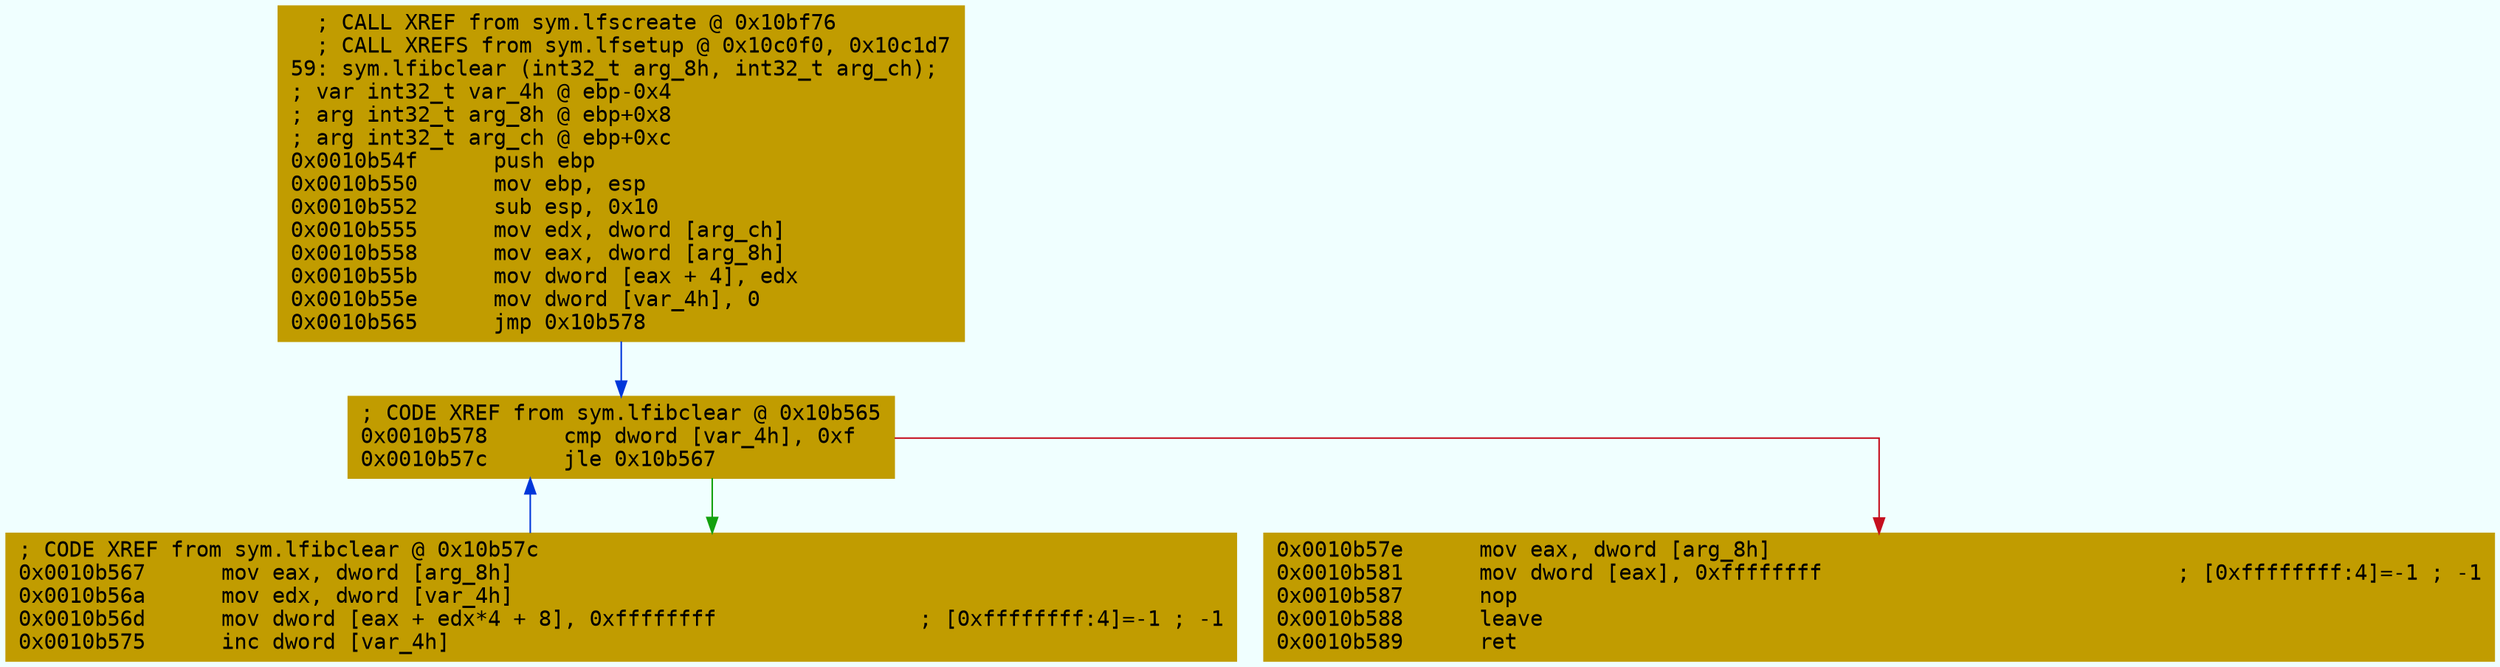 digraph code {
	graph [bgcolor=azure fontsize=8 fontname="Courier" splines="ortho"];
	node [fillcolor=gray style=filled shape=box];
	edge [arrowhead="normal"];
	"0x0010b54f" [URL="sym.lfibclear/0x0010b54f", fillcolor="#c19c00",color="#c19c00", fontname="Courier",label="  ; CALL XREF from sym.lfscreate @ 0x10bf76\l  ; CALL XREFS from sym.lfsetup @ 0x10c0f0, 0x10c1d7\l59: sym.lfibclear (int32_t arg_8h, int32_t arg_ch);\l; var int32_t var_4h @ ebp-0x4\l; arg int32_t arg_8h @ ebp+0x8\l; arg int32_t arg_ch @ ebp+0xc\l0x0010b54f      push ebp\l0x0010b550      mov ebp, esp\l0x0010b552      sub esp, 0x10\l0x0010b555      mov edx, dword [arg_ch]\l0x0010b558      mov eax, dword [arg_8h]\l0x0010b55b      mov dword [eax + 4], edx\l0x0010b55e      mov dword [var_4h], 0\l0x0010b565      jmp 0x10b578\l"]
	"0x0010b567" [URL="sym.lfibclear/0x0010b567", fillcolor="#c19c00",color="#c19c00", fontname="Courier",label="; CODE XREF from sym.lfibclear @ 0x10b57c\l0x0010b567      mov eax, dword [arg_8h]\l0x0010b56a      mov edx, dword [var_4h]\l0x0010b56d      mov dword [eax + edx*4 + 8], 0xffffffff                ; [0xffffffff:4]=-1 ; -1\l0x0010b575      inc dword [var_4h]\l"]
	"0x0010b578" [URL="sym.lfibclear/0x0010b578", fillcolor="#c19c00",color="#c19c00", fontname="Courier",label="; CODE XREF from sym.lfibclear @ 0x10b565\l0x0010b578      cmp dword [var_4h], 0xf\l0x0010b57c      jle 0x10b567\l"]
	"0x0010b57e" [URL="sym.lfibclear/0x0010b57e", fillcolor="#c19c00",color="#c19c00", fontname="Courier",label="0x0010b57e      mov eax, dword [arg_8h]\l0x0010b581      mov dword [eax], 0xffffffff                            ; [0xffffffff:4]=-1 ; -1\l0x0010b587      nop\l0x0010b588      leave\l0x0010b589      ret\l"]
        "0x0010b54f" -> "0x0010b578" [color="#0037da"];
        "0x0010b567" -> "0x0010b578" [color="#0037da"];
        "0x0010b578" -> "0x0010b567" [color="#13a10e"];
        "0x0010b578" -> "0x0010b57e" [color="#c50f1f"];
}
